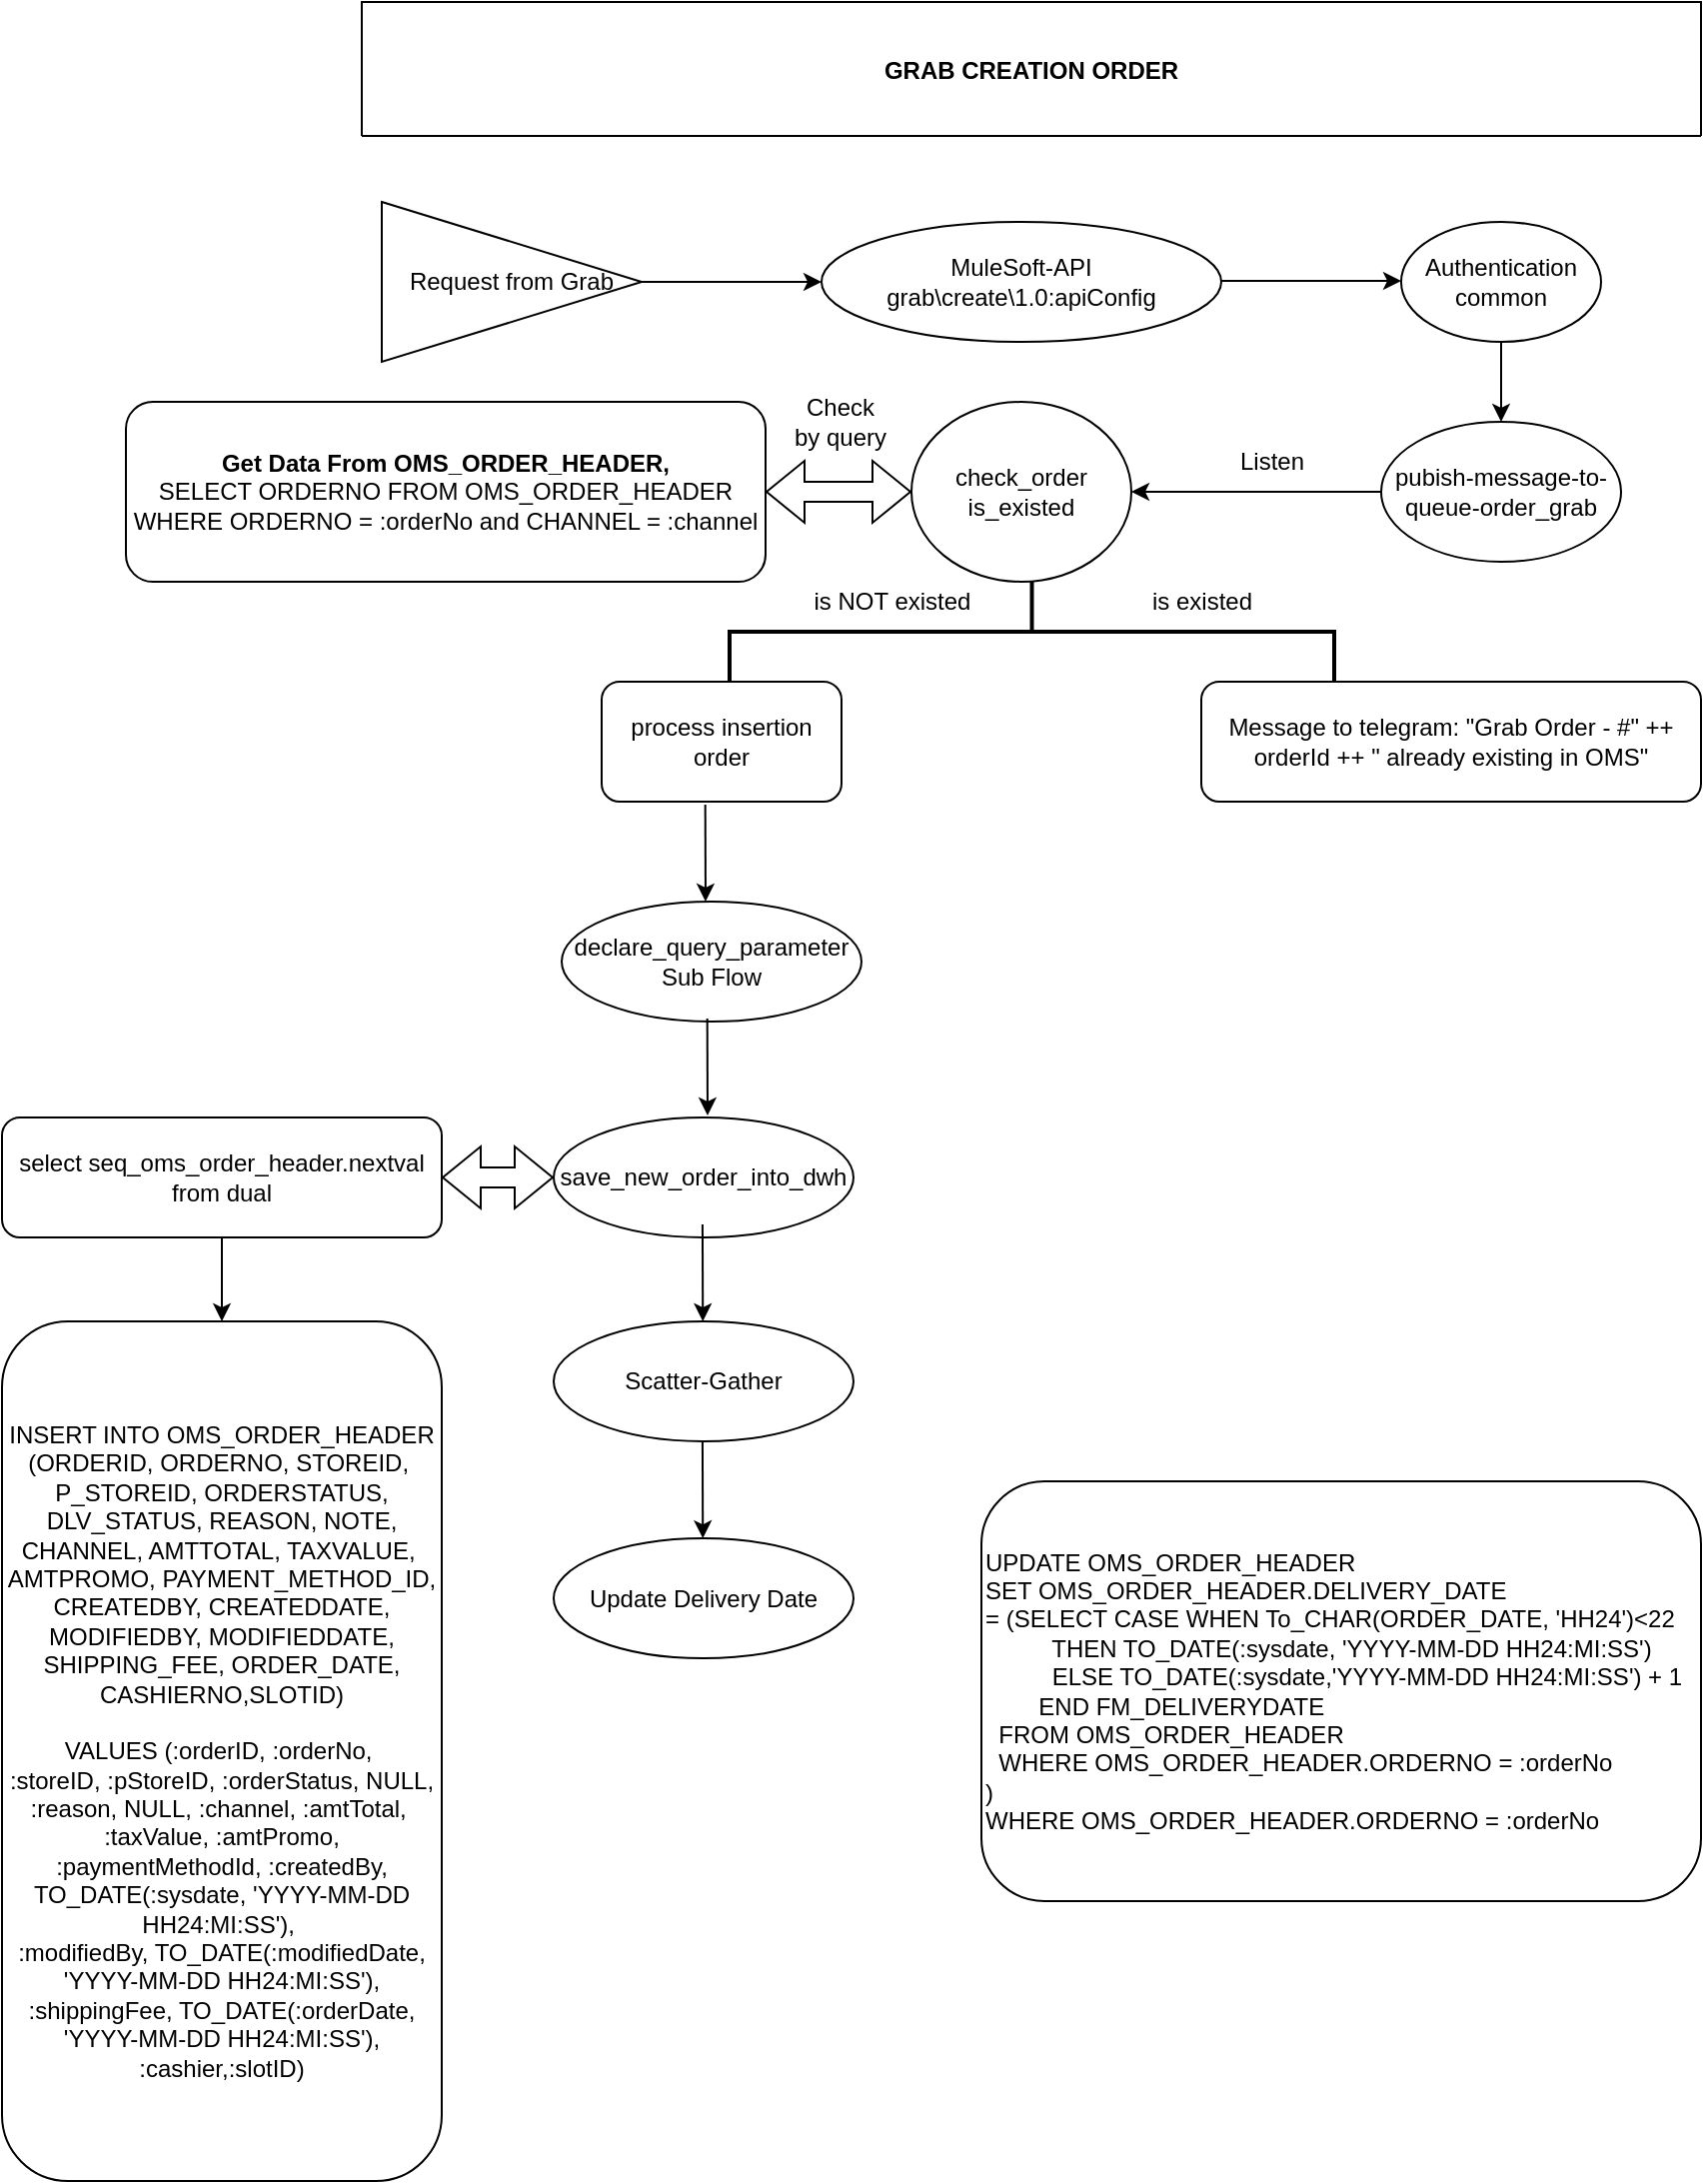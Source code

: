 <mxfile version="17.1.3" type="github">
  <diagram id="kgpKYQtTHZ0yAKxKKP6v" name="Page-1">
    <mxGraphModel dx="1677" dy="459" grid="1" gridSize="10" guides="1" tooltips="1" connect="1" arrows="1" fold="1" page="1" pageScale="1" pageWidth="850" pageHeight="1100" math="0" shadow="0">
      <root>
        <mxCell id="0" />
        <mxCell id="1" parent="0" />
        <mxCell id="3nuBFxr9cyL0pnOWT2aG-1" value="GRAB CREATION ORDER" style="shape=table;childLayout=tableLayout;startSize=67;collapsible=0;recursiveResize=0;expand=0;fillColor=none;fontStyle=1" parent="1" vertex="1">
          <mxGeometry x="40" y="60" width="670" height="67" as="geometry" />
        </mxCell>
        <mxCell id="3nuBFxr9cyL0pnOWT2aG-15" value="" style="shape=tableRow;horizontal=0;swimlaneHead=0;swimlaneBody=0;top=0;left=0;bottom=0;right=0;fillColor=none;points=[[0,0.5],[1,0.5]];portConstraint=eastwest;startSize=40;collapsible=0;recursiveResize=0;expand=0;fontStyle=1;" parent="3nuBFxr9cyL0pnOWT2aG-1" vertex="1" visible="0">
          <mxGeometry y="40" width="670" height="27" as="geometry" />
        </mxCell>
        <mxCell id="3nuBFxr9cyL0pnOWT2aG-16" value="" style="swimlane;swimlaneHead=0;swimlaneBody=0;connectable=0;fillColor=none;startSize=0;collapsible=0;recursiveResize=0;expand=0;fontStyle=1;" parent="3nuBFxr9cyL0pnOWT2aG-15" vertex="1">
          <mxGeometry x="40" width="130" height="27" as="geometry">
            <mxRectangle width="130" height="27" as="alternateBounds" />
          </mxGeometry>
        </mxCell>
        <mxCell id="3nuBFxr9cyL0pnOWT2aG-18" value="" style="swimlane;swimlaneHead=0;swimlaneBody=0;connectable=0;fillColor=none;startSize=0;collapsible=0;recursiveResize=0;expand=0;fontStyle=1;" parent="3nuBFxr9cyL0pnOWT2aG-15" vertex="1">
          <mxGeometry x="170" width="370" height="27" as="geometry">
            <mxRectangle width="370" height="27" as="alternateBounds" />
          </mxGeometry>
        </mxCell>
        <mxCell id="3nuBFxr9cyL0pnOWT2aG-23" value="" style="swimlane;swimlaneHead=0;swimlaneBody=0;connectable=0;fillColor=none;startSize=0;collapsible=0;recursiveResize=0;expand=0;fontStyle=1;" parent="3nuBFxr9cyL0pnOWT2aG-15" vertex="1">
          <mxGeometry x="540" width="130" height="27" as="geometry">
            <mxRectangle width="130" height="27" as="alternateBounds" />
          </mxGeometry>
        </mxCell>
        <mxCell id="SgwJnI46MebYwalEIYTJ-3" value="" style="edgeStyle=orthogonalEdgeStyle;rounded=0;orthogonalLoop=1;jettySize=auto;html=1;" edge="1" parent="1" source="SgwJnI46MebYwalEIYTJ-1" target="SgwJnI46MebYwalEIYTJ-2">
          <mxGeometry relative="1" as="geometry" />
        </mxCell>
        <mxCell id="SgwJnI46MebYwalEIYTJ-1" value="Request from Grab" style="triangle;whiteSpace=wrap;html=1;" vertex="1" parent="1">
          <mxGeometry x="50" y="160" width="130" height="80" as="geometry" />
        </mxCell>
        <mxCell id="SgwJnI46MebYwalEIYTJ-2" value="MuleSoft-API&lt;br&gt;grab\create\1.0:apiConfig" style="ellipse;whiteSpace=wrap;html=1;" vertex="1" parent="1">
          <mxGeometry x="270" y="170" width="200" height="60" as="geometry" />
        </mxCell>
        <mxCell id="SgwJnI46MebYwalEIYTJ-5" value="" style="edgeStyle=orthogonalEdgeStyle;rounded=0;orthogonalLoop=1;jettySize=auto;html=1;" edge="1" parent="1">
          <mxGeometry relative="1" as="geometry">
            <mxPoint x="470" y="199.5" as="sourcePoint" />
            <mxPoint x="560" y="199.5" as="targetPoint" />
          </mxGeometry>
        </mxCell>
        <mxCell id="SgwJnI46MebYwalEIYTJ-6" value="Authentication common" style="ellipse;whiteSpace=wrap;html=1;" vertex="1" parent="1">
          <mxGeometry x="560" y="170" width="100" height="60" as="geometry" />
        </mxCell>
        <mxCell id="SgwJnI46MebYwalEIYTJ-8" value="pubish-message-to-queue-order_grab" style="ellipse;whiteSpace=wrap;html=1;" vertex="1" parent="1">
          <mxGeometry x="550" y="270" width="120" height="70" as="geometry" />
        </mxCell>
        <mxCell id="SgwJnI46MebYwalEIYTJ-9" value="" style="edgeStyle=orthogonalEdgeStyle;rounded=0;orthogonalLoop=1;jettySize=auto;html=1;entryX=0.5;entryY=0;entryDx=0;entryDy=0;" edge="1" parent="1" source="SgwJnI46MebYwalEIYTJ-6" target="SgwJnI46MebYwalEIYTJ-8">
          <mxGeometry relative="1" as="geometry">
            <mxPoint x="480" y="209.5" as="sourcePoint" />
            <mxPoint x="570" y="209.5" as="targetPoint" />
          </mxGeometry>
        </mxCell>
        <mxCell id="SgwJnI46MebYwalEIYTJ-10" value="check_order&lt;br&gt;is_existed" style="ellipse;whiteSpace=wrap;html=1;" vertex="1" parent="1">
          <mxGeometry x="315" y="260" width="110" height="90" as="geometry" />
        </mxCell>
        <mxCell id="SgwJnI46MebYwalEIYTJ-11" value="" style="edgeStyle=orthogonalEdgeStyle;rounded=0;orthogonalLoop=1;jettySize=auto;html=1;entryX=1;entryY=0.5;entryDx=0;entryDy=0;exitX=0;exitY=0.5;exitDx=0;exitDy=0;" edge="1" parent="1" target="SgwJnI46MebYwalEIYTJ-10" source="SgwJnI46MebYwalEIYTJ-8">
          <mxGeometry relative="1" as="geometry">
            <mxPoint x="390" y="220" as="sourcePoint" />
            <mxPoint x="350" y="199.5" as="targetPoint" />
          </mxGeometry>
        </mxCell>
        <mxCell id="SgwJnI46MebYwalEIYTJ-13" value="&lt;b&gt;Get Data From OMS_ORDER_HEADER,&lt;/b&gt;&lt;br&gt;SELECT ORDERNO FROM OMS_ORDER_HEADER WHERE ORDERNO = :orderNo and CHANNEL = :channel" style="rounded=1;whiteSpace=wrap;html=1;" vertex="1" parent="1">
          <mxGeometry x="-78" y="260" width="320" height="90" as="geometry" />
        </mxCell>
        <mxCell id="SgwJnI46MebYwalEIYTJ-14" value="" style="shape=flexArrow;endArrow=classic;startArrow=classic;html=1;rounded=0;" edge="1" parent="1" source="SgwJnI46MebYwalEIYTJ-13" target="SgwJnI46MebYwalEIYTJ-10">
          <mxGeometry width="100" height="100" relative="1" as="geometry">
            <mxPoint x="370" y="280" as="sourcePoint" />
            <mxPoint x="470" y="180" as="targetPoint" />
          </mxGeometry>
        </mxCell>
        <mxCell id="SgwJnI46MebYwalEIYTJ-16" value="Listen" style="text;html=1;align=center;verticalAlign=middle;resizable=0;points=[];autosize=1;strokeColor=none;fillColor=none;" vertex="1" parent="1">
          <mxGeometry x="470" y="280" width="50" height="20" as="geometry" />
        </mxCell>
        <mxCell id="SgwJnI46MebYwalEIYTJ-17" value="Check &lt;br&gt;by query" style="text;html=1;align=center;verticalAlign=middle;resizable=0;points=[];autosize=1;strokeColor=none;fillColor=none;" vertex="1" parent="1">
          <mxGeometry x="249" y="255" width="60" height="30" as="geometry" />
        </mxCell>
        <mxCell id="SgwJnI46MebYwalEIYTJ-19" value="process insertion order" style="rounded=1;whiteSpace=wrap;html=1;" vertex="1" parent="1">
          <mxGeometry x="160" y="400" width="120" height="60" as="geometry" />
        </mxCell>
        <mxCell id="SgwJnI46MebYwalEIYTJ-20" value="Message to telegram: &quot;Grab Order - #&quot; ++ orderId ++ &quot; already existing in OMS&quot;" style="rounded=1;whiteSpace=wrap;html=1;" vertex="1" parent="1">
          <mxGeometry x="460" y="400" width="250" height="60" as="geometry" />
        </mxCell>
        <mxCell id="SgwJnI46MebYwalEIYTJ-23" value="" style="strokeWidth=2;html=1;shape=mxgraph.flowchart.annotation_2;align=left;labelPosition=right;pointerEvents=1;rotation=90;" vertex="1" parent="1">
          <mxGeometry x="350.25" y="223.75" width="50" height="302.5" as="geometry" />
        </mxCell>
        <mxCell id="SgwJnI46MebYwalEIYTJ-24" value="is existed" style="text;html=1;align=center;verticalAlign=middle;resizable=0;points=[];autosize=1;strokeColor=none;fillColor=none;" vertex="1" parent="1">
          <mxGeometry x="425" y="350" width="70" height="20" as="geometry" />
        </mxCell>
        <mxCell id="SgwJnI46MebYwalEIYTJ-25" value="is NOT existed" style="text;html=1;align=center;verticalAlign=middle;resizable=0;points=[];autosize=1;strokeColor=none;fillColor=none;" vertex="1" parent="1">
          <mxGeometry x="260" y="350" width="90" height="20" as="geometry" />
        </mxCell>
        <mxCell id="SgwJnI46MebYwalEIYTJ-26" value="declare_query_parameter Sub Flow" style="ellipse;whiteSpace=wrap;html=1;" vertex="1" parent="1">
          <mxGeometry x="140" y="510" width="150" height="60" as="geometry" />
        </mxCell>
        <mxCell id="SgwJnI46MebYwalEIYTJ-28" value="" style="endArrow=classic;html=1;rounded=0;exitX=0.432;exitY=1.024;exitDx=0;exitDy=0;exitPerimeter=0;" edge="1" parent="1" source="SgwJnI46MebYwalEIYTJ-19">
          <mxGeometry width="50" height="50" relative="1" as="geometry">
            <mxPoint x="350" y="450" as="sourcePoint" />
            <mxPoint x="212" y="510" as="targetPoint" />
          </mxGeometry>
        </mxCell>
        <mxCell id="SgwJnI46MebYwalEIYTJ-31" value="" style="endArrow=classic;html=1;rounded=0;exitX=0.432;exitY=1.024;exitDx=0;exitDy=0;exitPerimeter=0;" edge="1" parent="1">
          <mxGeometry width="50" height="50" relative="1" as="geometry">
            <mxPoint x="212.84" y="568.44" as="sourcePoint" />
            <mxPoint x="213" y="617" as="targetPoint" />
          </mxGeometry>
        </mxCell>
        <mxCell id="SgwJnI46MebYwalEIYTJ-32" value="save_new_order_into_dwh" style="ellipse;whiteSpace=wrap;html=1;" vertex="1" parent="1">
          <mxGeometry x="136" y="618" width="150" height="60" as="geometry" />
        </mxCell>
        <mxCell id="SgwJnI46MebYwalEIYTJ-33" value="select seq_oms_order_header.nextval from dual" style="rounded=1;whiteSpace=wrap;html=1;" vertex="1" parent="1">
          <mxGeometry x="-140" y="618" width="220" height="60" as="geometry" />
        </mxCell>
        <mxCell id="SgwJnI46MebYwalEIYTJ-34" value="&lt;div&gt;INSERT INTO OMS_ORDER_HEADER (ORDERID, ORDERNO, STOREID,&amp;nbsp;&lt;/div&gt;&lt;div&gt;&lt;span&gt;									&lt;/span&gt;P_STOREID, ORDERSTATUS, DLV_STATUS, REASON, NOTE, CHANNEL, AMTTOTAL, TAXVALUE,&amp;nbsp;&lt;/div&gt;&lt;div&gt;&lt;span&gt;									&lt;/span&gt;AMTPROMO, PAYMENT_METHOD_ID, CREATEDBY, CREATEDDATE, MODIFIEDBY, MODIFIEDDATE,&lt;/div&gt;&lt;div&gt;&lt;span&gt;									&lt;/span&gt;SHIPPING_FEE, ORDER_DATE, CASHIERNO,SLOTID)&lt;/div&gt;&lt;div&gt;&lt;span&gt;				&lt;/span&gt;&amp;nbsp;&lt;/div&gt;&lt;div&gt;&lt;span&gt;					&lt;/span&gt;VALUES (:orderID, :orderNo,&amp;nbsp;&lt;/div&gt;&lt;div&gt;&lt;span&gt;							&lt;/span&gt;:storeID, :pStoreID, :orderStatus, NULL, :reason, NULL, :channel, :amtTotal,&amp;nbsp;&lt;/div&gt;&lt;div&gt;&lt;span&gt;							&lt;/span&gt;:taxValue, :amtPromo, :paymentMethodId, :createdBy, TO_DATE(:sysdate, &#39;YYYY-MM-DD HH24:MI:SS&#39;),&amp;nbsp;&lt;/div&gt;&lt;div&gt;&lt;span&gt;							&lt;/span&gt;:modifiedBy, TO_DATE(:modifiedDate, &#39;YYYY-MM-DD HH24:MI:SS&#39;), :shippingFee, TO_DATE(:orderDate, &#39;YYYY-MM-DD HH24:MI:SS&#39;), :cashier,:slotID)&lt;/div&gt;" style="rounded=1;whiteSpace=wrap;html=1;" vertex="1" parent="1">
          <mxGeometry x="-140" y="720" width="220" height="430" as="geometry" />
        </mxCell>
        <mxCell id="SgwJnI46MebYwalEIYTJ-35" value="" style="endArrow=classic;html=1;rounded=0;exitX=0.5;exitY=1;exitDx=0;exitDy=0;entryX=0.5;entryY=0;entryDx=0;entryDy=0;" edge="1" parent="1" source="SgwJnI46MebYwalEIYTJ-33" target="SgwJnI46MebYwalEIYTJ-34">
          <mxGeometry width="50" height="50" relative="1" as="geometry">
            <mxPoint x="180" y="800" as="sourcePoint" />
            <mxPoint x="230" y="750" as="targetPoint" />
          </mxGeometry>
        </mxCell>
        <mxCell id="SgwJnI46MebYwalEIYTJ-36" value="" style="shape=flexArrow;endArrow=classic;startArrow=classic;html=1;rounded=0;exitX=1;exitY=0.5;exitDx=0;exitDy=0;entryX=0;entryY=0.5;entryDx=0;entryDy=0;" edge="1" parent="1" source="SgwJnI46MebYwalEIYTJ-33" target="SgwJnI46MebYwalEIYTJ-32">
          <mxGeometry width="100" height="100" relative="1" as="geometry">
            <mxPoint x="150" y="830" as="sourcePoint" />
            <mxPoint x="250" y="730" as="targetPoint" />
          </mxGeometry>
        </mxCell>
        <mxCell id="SgwJnI46MebYwalEIYTJ-37" value="Scatter-Gather" style="ellipse;whiteSpace=wrap;html=1;" vertex="1" parent="1">
          <mxGeometry x="136" y="720" width="150" height="60" as="geometry" />
        </mxCell>
        <mxCell id="SgwJnI46MebYwalEIYTJ-38" value="" style="endArrow=classic;html=1;rounded=0;exitX=0.432;exitY=1.024;exitDx=0;exitDy=0;exitPerimeter=0;" edge="1" parent="1">
          <mxGeometry width="50" height="50" relative="1" as="geometry">
            <mxPoint x="210.47" y="671.44" as="sourcePoint" />
            <mxPoint x="210.63" y="720" as="targetPoint" />
          </mxGeometry>
        </mxCell>
        <mxCell id="SgwJnI46MebYwalEIYTJ-41" value="" style="endArrow=classic;html=1;rounded=0;exitX=0.432;exitY=1.024;exitDx=0;exitDy=0;exitPerimeter=0;" edge="1" parent="1">
          <mxGeometry width="50" height="50" relative="1" as="geometry">
            <mxPoint x="210.47" y="780" as="sourcePoint" />
            <mxPoint x="210.63" y="828.56" as="targetPoint" />
          </mxGeometry>
        </mxCell>
        <mxCell id="SgwJnI46MebYwalEIYTJ-42" value="Update Delivery Date" style="ellipse;whiteSpace=wrap;html=1;" vertex="1" parent="1">
          <mxGeometry x="136" y="828.56" width="150" height="60" as="geometry" />
        </mxCell>
        <mxCell id="SgwJnI46MebYwalEIYTJ-43" value="&lt;div&gt;UPDATE OMS_ORDER_HEADER&amp;nbsp;&lt;/div&gt;&lt;div&gt;SET OMS_ORDER_HEADER.DELIVERY_DATE&amp;nbsp;&lt;/div&gt;&lt;div&gt;= (&lt;span&gt;SELECT&amp;nbsp;&lt;/span&gt;&lt;span&gt;CASE&amp;nbsp;&lt;/span&gt;&lt;span&gt;WHEN To_CHAR(ORDER_DATE, &#39;HH24&#39;)&amp;lt;22&amp;nbsp;&lt;/span&gt;&lt;/div&gt;&lt;div&gt;&amp;nbsp; &amp;nbsp; &amp;nbsp; &amp;nbsp; &amp;nbsp; THEN TO_DATE(:sysdate, &#39;YYYY-MM-DD HH24:MI:SS&#39;)&lt;/div&gt;&lt;div&gt;&amp;nbsp; &amp;nbsp; &amp;nbsp; &amp;nbsp; &amp;nbsp; ELSE TO_DATE(:sysdate,&#39;YYYY-MM-DD HH24:MI:SS&#39;) + 1&amp;nbsp;&lt;/div&gt;&lt;div&gt;&amp;nbsp; &amp;nbsp; &amp;nbsp; &amp;nbsp; END FM_DELIVERYDATE&lt;/div&gt;&lt;div&gt;&amp;nbsp; FROM OMS_ORDER_HEADER&lt;/div&gt;&lt;div&gt;&amp;nbsp; WHERE OMS_ORDER_HEADER.ORDERNO = :orderNo&lt;/div&gt;&lt;div&gt;)&lt;/div&gt;&lt;div&gt;WHERE OMS_ORDER_HEADER.ORDERNO = :orderNo&lt;/div&gt;" style="rounded=1;whiteSpace=wrap;html=1;align=left;" vertex="1" parent="1">
          <mxGeometry x="350" y="800" width="360" height="210" as="geometry" />
        </mxCell>
      </root>
    </mxGraphModel>
  </diagram>
</mxfile>
